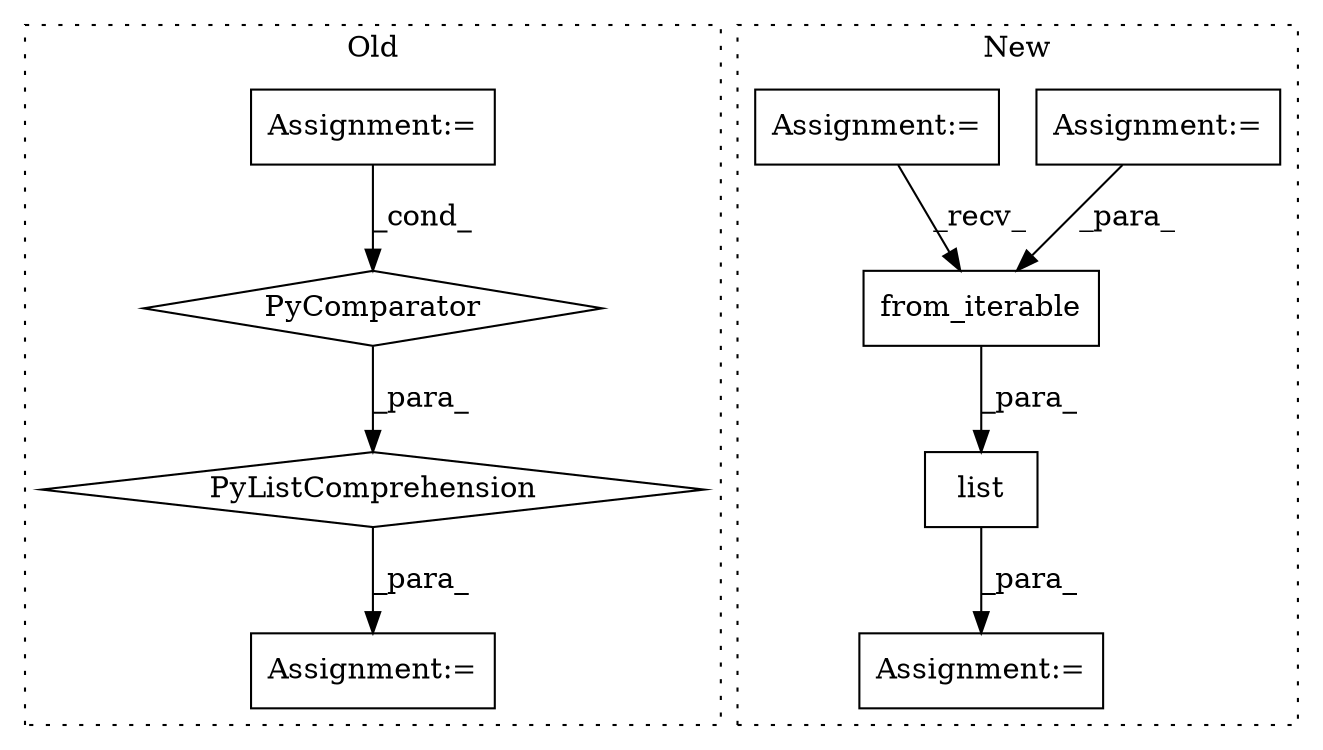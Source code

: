 digraph G {
subgraph cluster0 {
1 [label="PyComparator" a="113" s="6589" l="20" shape="diamond"];
3 [label="Assignment:=" a="7" s="6589" l="20" shape="box"];
6 [label="PyListComprehension" a="109" s="6498" l="119" shape="diamond"];
7 [label="Assignment:=" a="7" s="6482" l="16" shape="box"];
label = "Old";
style="dotted";
}
subgraph cluster1 {
2 [label="from_iterable" a="32" s="8337,8359" l="14,1" shape="box"];
4 [label="Assignment:=" a="7" s="8325" l="1" shape="box"];
5 [label="list" a="32" s="8326,8360" l="5,1" shape="box"];
8 [label="Assignment:=" a="7" s="7840" l="1" shape="box"];
9 [label="Assignment:=" a="7" s="7637" l="5" shape="box"];
label = "New";
style="dotted";
}
1 -> 6 [label="_para_"];
2 -> 5 [label="_para_"];
3 -> 1 [label="_cond_"];
5 -> 4 [label="_para_"];
6 -> 7 [label="_para_"];
8 -> 2 [label="_para_"];
9 -> 2 [label="_recv_"];
}